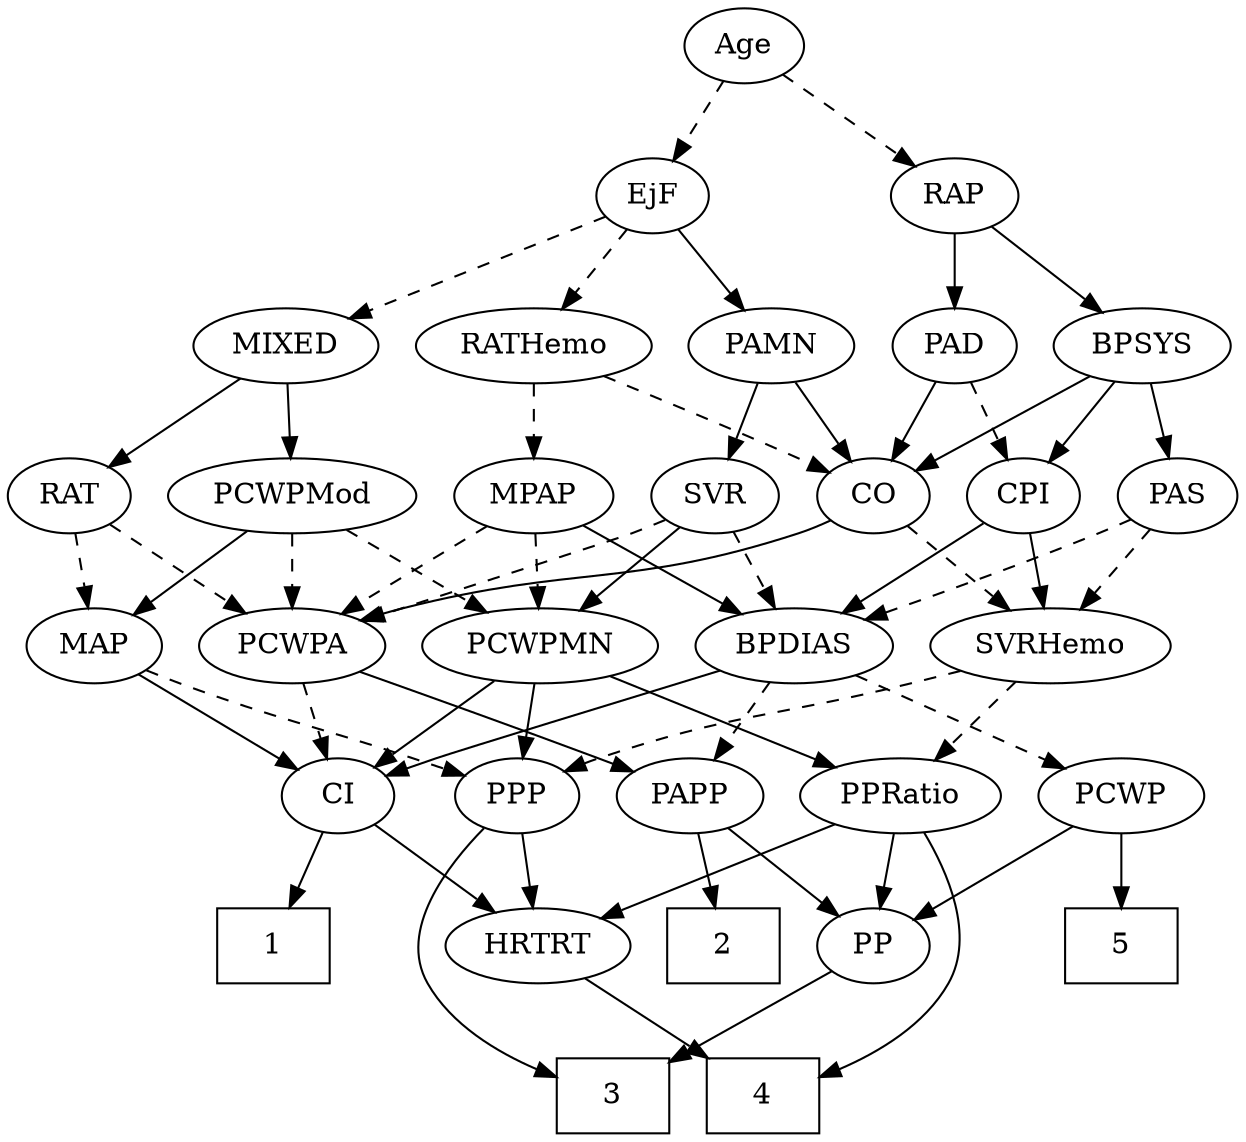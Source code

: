 strict digraph {
	graph [bb="0,0,554.3,540"];
	node [label="\N"];
	1	[height=0.5,
		pos="487,90",
		shape=box,
		width=0.75];
	2	[height=0.5,
		pos="169,90",
		shape=box,
		width=0.75];
	3	[height=0.5,
		pos="274,18",
		shape=box,
		width=0.75];
	4	[height=0.5,
		pos="356,18",
		shape=box,
		width=0.75];
	5	[height=0.5,
		pos="97,90",
		shape=box,
		width=0.75];
	Age	[height=0.5,
		pos="179,522",
		width=0.75];
	EjF	[height=0.5,
		pos="273,450",
		width=0.75];
	Age -> EjF	[pos="e,255.72,463.87 196.68,507.83 210.95,497.21 231.22,482.11 247.29,470.15",
		style=dashed];
	RAP	[height=0.5,
		pos="138,450",
		width=0.77632];
	Age -> RAP	[pos="e,147.46,467.15 169.49,504.76 164.47,496.19 158.2,485.49 152.58,475.9",
		style=dashed];
	MIXED	[height=0.5,
		pos="433,378",
		width=1.1193];
	EjF -> MIXED	[pos="e,405.18,391.17 294.91,439.41 320.9,428.05 364.62,408.92 395.9,395.23",
		style=dashed];
	PAMN	[height=0.5,
		pos="221,378",
		width=1.011];
	EjF -> PAMN	[pos="e,233.23,395.47 261.46,433.46 254.98,424.74 246.74,413.65 239.39,403.76",
		style=solid];
	RATHemo	[height=0.5,
		pos="325,378",
		width=1.3721];
	EjF -> RATHemo	[pos="e,312.77,395.47 284.54,433.46 291.02,424.74 299.26,413.65 306.61,403.76",
		style=dashed];
	BPSYS	[height=0.5,
		pos="54,378",
		width=1.0471];
	RAP -> BPSYS	[pos="e,72.015,394.01 121.4,435.17 109.6,425.34 93.521,411.93 80.024,400.69",
		style=solid];
	PAD	[height=0.5,
		pos="138,378",
		width=0.79437];
	RAP -> PAD	[pos="e,138,396.1 138,431.7 138,423.98 138,414.71 138,406.11",
		style=solid];
	RAT	[height=0.5,
		pos="527,306",
		width=0.75827];
	MIXED -> RAT	[pos="e,509.62,319.94 452.93,362.15 467.12,351.59 486.3,337.31 501.59,325.92",
		style=solid];
	PCWPMod	[height=0.5,
		pos="430,306",
		width=1.4443];
	MIXED -> PCWPMod	[pos="e,430.73,324.1 432.26,359.7 431.93,351.98 431.53,342.71 431.16,334.11",
		style=solid];
	MPAP	[height=0.5,
		pos="325,306",
		width=0.97491];
	PCWPA	[height=0.5,
		pos="311,234",
		width=1.1555];
	MPAP -> PCWPA	[pos="e,314.46,252.28 321.61,288.05 320.07,280.35 318.21,271.03 316.47,262.36",
		style=dashed];
	PCWPMN	[height=0.5,
		pos="421,234",
		width=1.3902];
	MPAP -> PCWPMN	[pos="e,399.94,250.36 344.43,290.83 358.02,280.92 376.41,267.51 391.77,256.31",
		style=dashed];
	BPDIAS	[height=0.5,
		pos="209,234",
		width=1.1735];
	MPAP -> BPDIAS	[pos="e,232.31,249.07 303.18,291.83 285.65,281.26 260.78,266.25 241,254.31",
		style=solid];
	CO	[height=0.5,
		pos="171,306",
		width=0.75];
	BPSYS -> CO	[pos="e,151.61,318.6 76.559,363.5 95.447,352.2 122.5,336.02 142.81,323.87",
		style=solid];
	PAS	[height=0.5,
		pos="27,306",
		width=0.75];
	BPSYS -> PAS	[pos="e,33.476,323.79 47.464,360.05 44.38,352.06 40.628,342.33 37.183,333.4",
		style=solid];
	CPI	[height=0.5,
		pos="99,306",
		width=0.75];
	BPSYS -> CPI	[pos="e,88.722,322.99 64.664,360.41 70.179,351.83 77.02,341.19 83.141,331.67",
		style=solid];
	PAD -> CO	[pos="e,163.24,323.47 145.82,360.41 149.72,352.13 154.54,341.92 158.9,332.66",
		style=solid];
	PAD -> CPI	[pos="e,108,323.15 128.95,360.76 124.18,352.19 118.22,341.49 112.87,331.9",
		style=dashed];
	CO -> PCWPA	[pos="e,284.63,248.18 191.96,294.52 213.97,283.51 248.98,266.01 275.35,252.82",
		style=solid];
	SVRHemo	[height=0.5,
		pos="99,234",
		width=1.3902];
	CO -> SVRHemo	[pos="e,115.56,251.1 156.43,290.83 146.81,281.49 133.99,269.02 122.9,258.24",
		style=dashed];
	PAS -> SVRHemo	[pos="e,82.437,251.1 41.57,290.83 51.186,281.49 64.008,269.02 75.097,258.24",
		style=dashed];
	PAS -> BPDIAS	[pos="e,176.77,245.73 48.173,294.6 53.008,292.34 58.151,290.02 63,288 97.665,273.56 137.82,259.15 167.23,249",
		style=dashed];
	PAMN -> CO	[pos="e,182.19,322.67 209.4,360.76 203.07,351.89 195.1,340.74 188.07,330.89",
		style=solid];
	SVR	[height=0.5,
		pos="244,306",
		width=0.77632];
	PAMN -> SVR	[pos="e,238.48,323.79 226.57,360.05 229.2,352.06 232.39,342.33 235.33,333.4",
		style=solid];
	RATHemo -> MPAP	[pos="e,325,324.1 325,359.7 325,351.98 325,342.71 325,334.11",
		style=dashed];
	RATHemo -> CO	[pos="e,192.29,317.14 294.86,363.65 270.97,353.03 236.78,337.72 207,324 205.21,323.18 203.37,322.32 201.52,321.46",
		style=dashed];
	CPI -> SVRHemo	[pos="e,99,252.1 99,287.7 99,279.98 99,270.71 99,262.11",
		style=solid];
	CPI -> BPDIAS	[pos="e,186.26,249.47 118.16,292.81 134.6,282.34 158.61,267.07 177.82,254.84",
		style=solid];
	RAT -> PCWPA	[pos="e,342.75,245.85 505.94,294.33 501.09,292.08 495.92,289.83 491,288 435.22,267.22 418.92,269.42 362,252 358.88,251.04 355.65,250.03 \
352.42,249",
		style=dashed];
	MAP	[height=0.5,
		pos="520,234",
		width=0.84854];
	RAT -> MAP	[pos="e,521.71,252.1 525.27,287.7 524.5,279.98 523.57,270.71 522.71,262.11",
		style=dashed];
	SVR -> PCWPA	[pos="e,295.88,250.8 258.21,290.15 267.11,280.85 278.77,268.67 288.87,258.12",
		style=dashed];
	SVR -> PCWPMN	[pos="e,386.79,247.2 265.8,294.68 270.77,292.41 276.04,290.07 281,288 312.95,274.63 349.59,260.81 377.36,250.64",
		style=solid];
	SVR -> BPDIAS	[pos="e,217.56,252.12 235.88,288.76 231.81,280.61 226.76,270.53 222.15,261.31",
		style=dashed];
	PCWPMod -> PCWPA	[pos="e,334.58,248.87 404.76,290.15 386.86,279.62 362.67,265.4 343.35,254.03",
		style=dashed];
	PCWPMod -> PCWPMN	[pos="e,423.2,252.1 427.78,287.7 426.78,279.98 425.59,270.71 424.49,262.11",
		style=dashed];
	PCWPMod -> MAP	[pos="e,502.09,248.93 450.42,289.12 463.31,279.09 480.07,266.06 493.91,255.29",
		style=solid];
	CI	[height=0.5,
		pos="474,162",
		width=0.75];
	PCWPA -> CI	[pos="e,452.75,173.23 340.42,221.17 366.27,210.67 404.82,194.75 438,180 439.8,179.2 441.65,178.37 443.5,177.52",
		style=dashed];
	PAPP	[height=0.5,
		pos="228,162",
		width=0.88464];
	PCWPA -> PAPP	[pos="e,244.96,177.3 292.58,217.46 280.9,207.62 265.66,194.76 252.91,184.01",
		style=solid];
	PPP	[height=0.5,
		pos="402,162",
		width=0.75];
	PCWPMN -> PPP	[pos="e,406.56,179.79 416.4,216.05 414.25,208.14 411.65,198.54 409.24,189.69",
		style=solid];
	PPRatio	[height=0.5,
		pos="317,162",
		width=1.1013];
	PCWPMN -> PPRatio	[pos="e,338.46,177.44 398.43,217.81 383.41,207.7 363.51,194.3 347.13,183.28",
		style=solid];
	PCWPMN -> CI	[pos="e,462.26,178.51 433.56,216.41 440.28,207.53 448.68,196.44 456.08,186.67",
		style=solid];
	SVRHemo -> PPP	[pos="e,381.44,173.87 135.98,221.68 143.24,219.64 150.83,217.65 158,216 249.43,194.98 276.55,208.29 366,180 367.93,179.39 369.88,178.7 \
371.84,177.95",
		style=dashed];
	SVRHemo -> PPRatio	[pos="e,286.85,173.88 136.27,221.83 170.8,211.37 223.53,195.13 269,180 271.71,179.1 274.51,178.15 277.32,177.19",
		style=dashed];
	PCWP	[height=0.5,
		pos="143,162",
		width=0.97491];
	BPDIAS -> PCWP	[pos="e,157.92,178.82 194.02,217.12 185.42,207.99 174.45,196.36 164.89,186.22",
		style=dashed];
	BPDIAS -> CI	[pos="e,453.41,173.76 240.38,221.87 246.82,219.78 253.6,217.71 260,216 337.99,195.2 361.39,205.42 438,180 439.92,179.36 441.87,178.65 \
443.82,177.89",
		style=solid];
	BPDIAS -> PAPP	[pos="e,223.31,180.28 213.6,216.05 215.71,208.26 218.28,198.82 220.65,190.08",
		style=dashed];
	MAP -> PPP	[pos="e,421.44,174.53 499.18,220.65 480.04,209.3 451.52,192.38 430.32,179.8",
		style=dashed];
	MAP -> CI	[pos="e,484.29,178.67 509.33,216.76 503.56,207.98 496.32,196.96 489.9,187.19",
		style=solid];
	PP	[height=0.5,
		pos="241,90",
		width=0.75];
	PP -> 3	[pos="e,265.78,36.447 248.82,72.411 252.57,64.454 257.16,54.722 261.39,45.756",
		style=solid];
	PPP -> 3	[pos="e,289.04,36.153 388.19,146.22 378.33,135.63 364.78,121 353,108 333.51,86.489 311.62,61.786 295.84,43.871",
		style=solid];
	HRTRT	[height=0.5,
		pos="402,90",
		width=1.1013];
	PPP -> HRTRT	[pos="e,402,108.1 402,143.7 402,135.98 402,126.71 402,118.11",
		style=solid];
	PPRatio -> 4	[pos="e,351.28,36.189 321.7,143.87 328.38,119.56 340.67,74.819 348.58,46.013",
		style=solid];
	PPRatio -> PP	[pos="e,256.27,105.07 300.13,145.46 289.47,135.65 275.56,122.83 263.91,112.1",
		style=solid];
	PPRatio -> HRTRT	[pos="e,383.59,106.16 335.44,145.81 347.25,136.09 362.75,123.32 375.82,112.56",
		style=solid];
	PCWP -> 5	[pos="e,108.25,108.12 132.33,144.76 126.86,136.44 120.07,126.1 113.91,116.73",
		style=solid];
	PCWP -> PP	[pos="e,223.17,103.73 162.83,146.83 177.74,136.18 198.32,121.48 214.62,109.84",
		style=solid];
	CI -> 1	[pos="e,483.79,108.28 477.15,144.05 478.58,136.35 480.31,127.03 481.92,118.36",
		style=solid];
	CI -> HRTRT	[pos="e,418.05,106.61 459.43,146.83 449.68,137.36 436.64,124.67 425.44,113.79",
		style=solid];
	PAPP -> 2	[pos="e,183.72,108.46 214.91,145.46 207.69,136.91 198.56,126.07 190.34,116.32",
		style=solid];
	PAPP -> PP	[pos="e,237.79,108.28 231.15,144.05 232.58,136.35 234.31,127.03 235.92,118.36",
		style=solid];
	HRTRT -> 4	[pos="e,367.47,36.447 391.1,72.411 385.7,64.2 379.07,54.099 373.02,44.9",
		style=solid];
}
